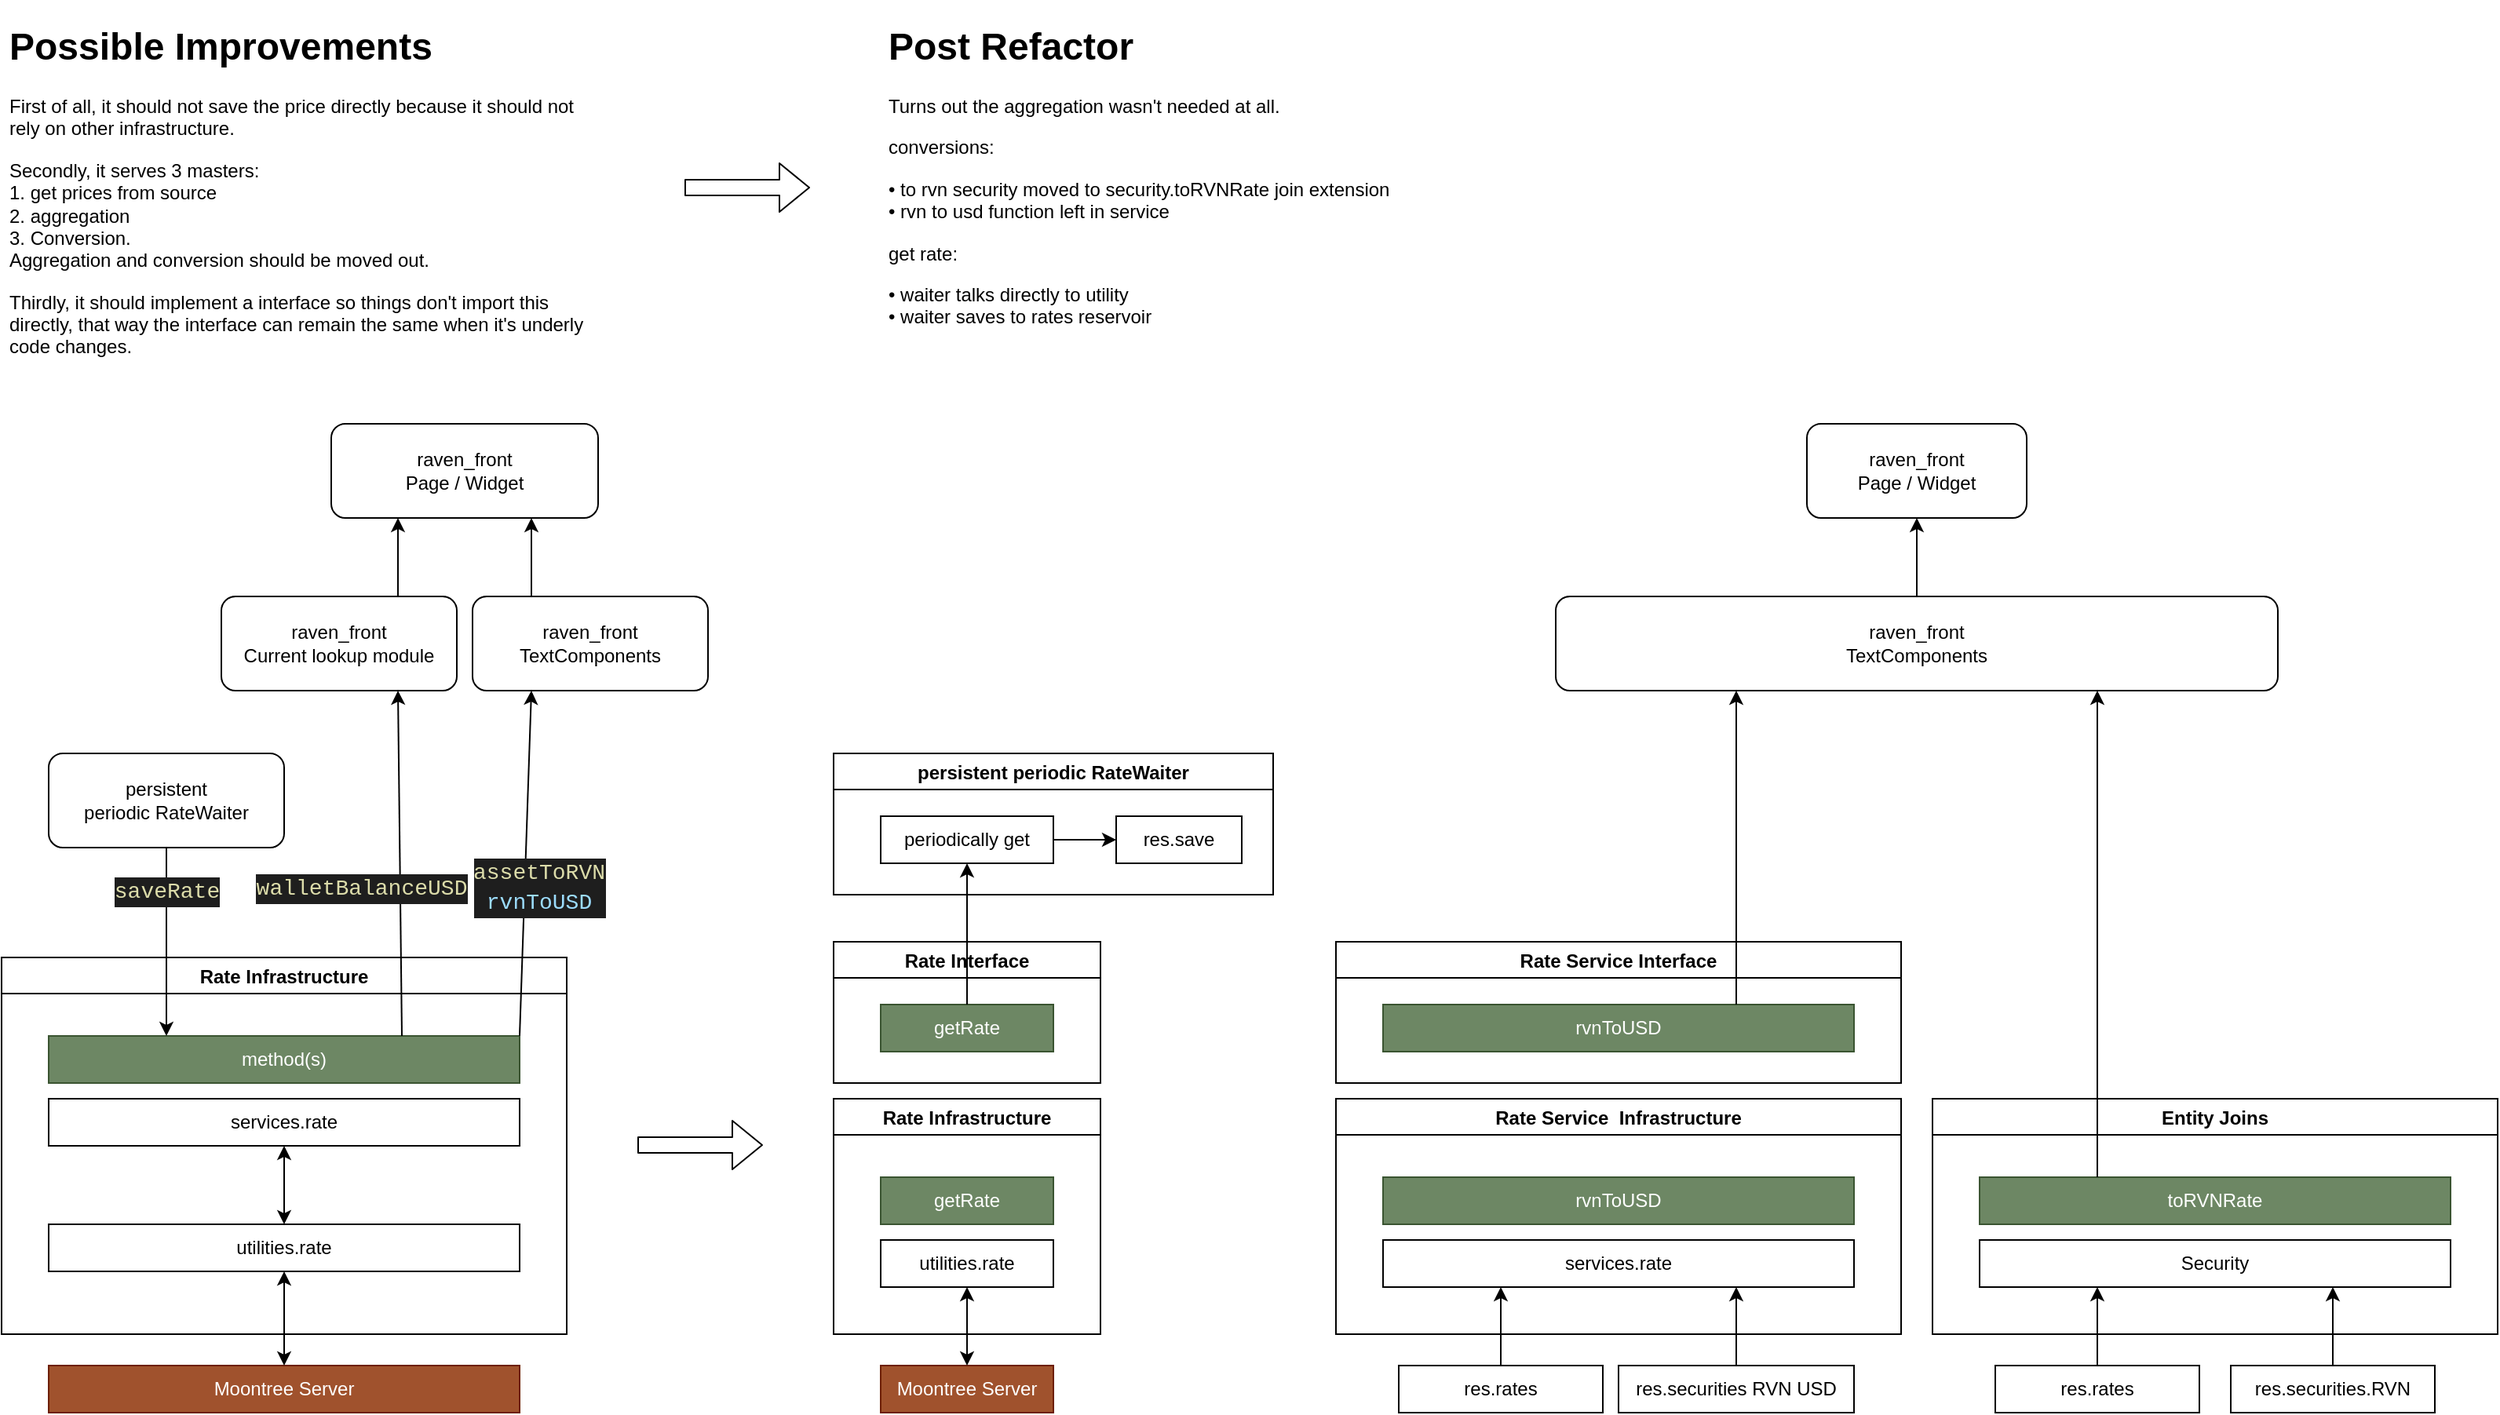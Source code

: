 <mxfile>
    <diagram id="gR0jCYZBGtHNL1Bc6hay" name="Page-1">
        <mxGraphModel dx="-145" dy="472" grid="0" gridSize="10" guides="1" tooltips="1" connect="1" arrows="1" fold="1" page="1" pageScale="1" pageWidth="850" pageHeight="1100" math="0" shadow="0">
            <root>
                <mxCell id="0"/>
                <mxCell id="1" parent="0"/>
                <mxCell id="74" value="Rate Infrastructure" style="swimlane;" parent="1" vertex="1">
                    <mxGeometry x="1720" y="780" width="360" height="240" as="geometry"/>
                </mxCell>
                <mxCell id="75" value="method(s)" style="rounded=0;whiteSpace=wrap;html=1;fillColor=#6d8764;fontColor=#ffffff;strokeColor=#3A5431;" parent="74" vertex="1">
                    <mxGeometry x="30" y="50" width="300" height="30" as="geometry"/>
                </mxCell>
                <mxCell id="76" value="services.rate" style="rounded=0;whiteSpace=wrap;html=1;" parent="74" vertex="1">
                    <mxGeometry x="30" y="90" width="300" height="30" as="geometry"/>
                </mxCell>
                <mxCell id="78" style="edgeStyle=none;html=1;entryX=0.5;entryY=1;entryDx=0;entryDy=0;startArrow=classic;startFill=1;" parent="74" source="72" target="76" edge="1">
                    <mxGeometry relative="1" as="geometry"/>
                </mxCell>
                <mxCell id="72" value="utilities.rate" style="rounded=0;whiteSpace=wrap;html=1;" parent="74" vertex="1">
                    <mxGeometry x="30" y="170" width="300" height="30" as="geometry"/>
                </mxCell>
                <mxCell id="77" value="Moontree Server" style="rounded=0;whiteSpace=wrap;html=1;fillColor=#a0522d;fontColor=#ffffff;strokeColor=#6D1F00;" parent="1" vertex="1">
                    <mxGeometry x="1750" y="1040" width="300" height="30" as="geometry"/>
                </mxCell>
                <mxCell id="71" style="edgeStyle=none;html=1;startArrow=classic;startFill=1;" parent="1" source="72" target="77" edge="1">
                    <mxGeometry relative="1" as="geometry"/>
                </mxCell>
                <mxCell id="79" value="persistent&lt;br&gt;periodic RateWaiter" style="rounded=1;whiteSpace=wrap;html=1;" parent="1" vertex="1">
                    <mxGeometry x="1750" y="650" width="150" height="60" as="geometry"/>
                </mxCell>
                <mxCell id="80" style="edgeStyle=none;html=1;entryX=0.5;entryY=1;entryDx=0;entryDy=0;startArrow=classic;startFill=1;exitX=0.25;exitY=0;exitDx=0;exitDy=0;endArrow=none;endFill=0;" parent="1" source="75" target="79" edge="1">
                    <mxGeometry relative="1" as="geometry"/>
                </mxCell>
                <mxCell id="87" value="&lt;div style=&quot;color: rgb(212 , 212 , 212) ; background-color: rgb(30 , 30 , 30) ; font-family: &amp;#34;consolas&amp;#34; , &amp;#34;courier new&amp;#34; , monospace ; font-size: 14px ; line-height: 19px&quot;&gt;&lt;span style=&quot;color: #dcdcaa&quot;&gt;saveRate&lt;/span&gt;&lt;/div&gt;" style="edgeLabel;html=1;align=center;verticalAlign=middle;resizable=0;points=[];" vertex="1" connectable="0" parent="80">
                    <mxGeometry x="0.201" y="1" relative="1" as="geometry">
                        <mxPoint x="1" y="-20" as="offset"/>
                    </mxGeometry>
                </mxCell>
                <mxCell id="81" value="" style="shape=flexArrow;endArrow=classic;html=1;" edge="1" parent="1">
                    <mxGeometry width="50" height="50" relative="1" as="geometry">
                        <mxPoint x="2125" y="899.5" as="sourcePoint"/>
                        <mxPoint x="2205" y="899.5" as="targetPoint"/>
                    </mxGeometry>
                </mxCell>
                <mxCell id="99" style="edgeStyle=none;html=1;entryX=0.25;entryY=1;entryDx=0;entryDy=0;exitX=0.75;exitY=0;exitDx=0;exitDy=0;" edge="1" parent="1" source="82" target="97">
                    <mxGeometry relative="1" as="geometry"/>
                </mxCell>
                <mxCell id="82" value="raven_front&lt;br&gt;Current lookup module" style="rounded=1;whiteSpace=wrap;html=1;" vertex="1" parent="1">
                    <mxGeometry x="1860" y="550" width="150" height="60" as="geometry"/>
                </mxCell>
                <mxCell id="83" style="edgeStyle=none;html=1;exitX=0.75;exitY=0;exitDx=0;exitDy=0;entryX=0.75;entryY=1;entryDx=0;entryDy=0;" edge="1" parent="1" source="75" target="82">
                    <mxGeometry relative="1" as="geometry">
                        <mxPoint x="1975" y="610" as="targetPoint"/>
                    </mxGeometry>
                </mxCell>
                <mxCell id="84" value="&lt;div style=&quot;color: rgb(212 , 212 , 212) ; background-color: rgb(30 , 30 , 30) ; font-family: &amp;#34;consolas&amp;#34; , &amp;#34;courier new&amp;#34; , monospace ; font-size: 14px ; line-height: 19px&quot;&gt;&lt;span style=&quot;color: #dcdcaa&quot;&gt;walletBalanceUSD&lt;/span&gt;&lt;/div&gt;" style="edgeLabel;html=1;align=center;verticalAlign=middle;resizable=0;points=[];" vertex="1" connectable="0" parent="83">
                    <mxGeometry x="-0.147" relative="1" as="geometry">
                        <mxPoint x="-25" as="offset"/>
                    </mxGeometry>
                </mxCell>
                <mxCell id="88" style="edgeStyle=none;html=1;exitX=1;exitY=0;exitDx=0;exitDy=0;entryX=0.25;entryY=1;entryDx=0;entryDy=0;" edge="1" parent="1" source="75" target="91">
                    <mxGeometry relative="1" as="geometry">
                        <mxPoint x="2120" y="590" as="targetPoint"/>
                    </mxGeometry>
                </mxCell>
                <mxCell id="90" value="&lt;div style=&quot;color: rgb(212 , 212 , 212) ; background-color: rgb(30 , 30 , 30) ; font-family: &amp;#34;consolas&amp;#34; , &amp;#34;courier new&amp;#34; , monospace ; font-size: 14px ; line-height: 19px&quot;&gt;&lt;span style=&quot;color: rgb(220 , 220 , 170) ; font-family: &amp;#34;consolas&amp;#34; , &amp;#34;courier new&amp;#34; , monospace&quot;&gt;assetToRVN&lt;/span&gt;&lt;/div&gt;&lt;div style=&quot;color: rgb(212 , 212 , 212) ; background-color: rgb(30 , 30 , 30) ; font-family: &amp;#34;consolas&amp;#34; , &amp;#34;courier new&amp;#34; , monospace ; font-size: 14px ; line-height: 19px&quot;&gt;&lt;span style=&quot;color: rgb(156 , 220 , 254)&quot;&gt;rvnToUSD&lt;/span&gt;&lt;br&gt;&lt;/div&gt;" style="edgeLabel;html=1;align=center;verticalAlign=middle;resizable=0;points=[];" vertex="1" connectable="0" parent="88">
                    <mxGeometry x="-0.091" y="3" relative="1" as="geometry">
                        <mxPoint x="11" y="5" as="offset"/>
                    </mxGeometry>
                </mxCell>
                <mxCell id="98" style="edgeStyle=none;html=1;entryX=0.75;entryY=1;entryDx=0;entryDy=0;exitX=0.25;exitY=0;exitDx=0;exitDy=0;" edge="1" parent="1" source="91" target="97">
                    <mxGeometry relative="1" as="geometry"/>
                </mxCell>
                <mxCell id="91" value="raven_front&lt;br&gt;TextComponents" style="rounded=1;whiteSpace=wrap;html=1;" vertex="1" parent="1">
                    <mxGeometry x="2020" y="550" width="150" height="60" as="geometry"/>
                </mxCell>
                <mxCell id="97" value="raven_front&lt;br&gt;Page / Widget" style="rounded=1;whiteSpace=wrap;html=1;" vertex="1" parent="1">
                    <mxGeometry x="1930" y="440" width="170" height="60" as="geometry"/>
                </mxCell>
                <mxCell id="100" value="&lt;h1&gt;Possible Improvements&lt;/h1&gt;&lt;p&gt;First of all, it should not save the price directly because it should not rely on other infrastructure.&amp;nbsp;&lt;/p&gt;&lt;p&gt;&lt;span&gt;Secondly, it serves 3 masters: &lt;br&gt;1. get prices from source &lt;br&gt;2. aggregation &lt;br&gt;3. Conversion.&lt;br&gt;Aggregation and conversion should be moved out.&lt;/span&gt;&lt;br&gt;&lt;/p&gt;&lt;p&gt;Thirdly, it should implement a interface so things don't import this directly, that way the interface can remain the same when it's underly code changes.&lt;br&gt;&lt;/p&gt;" style="text;html=1;strokeColor=none;fillColor=none;spacing=5;spacingTop=-20;whiteSpace=wrap;overflow=hidden;rounded=0;" vertex="1" parent="1">
                    <mxGeometry x="1720" y="180" width="390" height="230" as="geometry"/>
                </mxCell>
                <mxCell id="101" value="Rate Infrastructure" style="swimlane;" vertex="1" parent="1">
                    <mxGeometry x="2250" y="870" width="170" height="150" as="geometry"/>
                </mxCell>
                <mxCell id="102" value="getRate" style="rounded=0;whiteSpace=wrap;html=1;fillColor=#6d8764;fontColor=#ffffff;strokeColor=#3A5431;" vertex="1" parent="101">
                    <mxGeometry x="30" y="50" width="110" height="30" as="geometry"/>
                </mxCell>
                <mxCell id="104" style="edgeStyle=none;html=1;entryX=0.5;entryY=1;entryDx=0;entryDy=0;startArrow=classic;startFill=1;" edge="1" parent="101" source="105">
                    <mxGeometry relative="1" as="geometry">
                        <mxPoint x="180" y="120" as="targetPoint"/>
                    </mxGeometry>
                </mxCell>
                <mxCell id="115" value="utilities.rate" style="rounded=0;whiteSpace=wrap;html=1;" vertex="1" parent="101">
                    <mxGeometry x="30" y="90" width="110" height="30" as="geometry"/>
                </mxCell>
                <mxCell id="106" value="Moontree Server" style="rounded=0;whiteSpace=wrap;html=1;fillColor=#a0522d;fontColor=#ffffff;strokeColor=#6D1F00;" vertex="1" parent="1">
                    <mxGeometry x="2280" y="1040" width="110" height="30" as="geometry"/>
                </mxCell>
                <mxCell id="107" style="edgeStyle=none;html=1;startArrow=classic;startFill=1;exitX=0.5;exitY=1;exitDx=0;exitDy=0;" edge="1" parent="1" source="115" target="106">
                    <mxGeometry relative="1" as="geometry">
                        <mxPoint x="2400" y="980" as="sourcePoint"/>
                    </mxGeometry>
                </mxCell>
                <mxCell id="108" value="Rate Service Interface" style="swimlane;" vertex="1" parent="1">
                    <mxGeometry x="2570" y="770" width="360" height="90" as="geometry"/>
                </mxCell>
                <mxCell id="109" value="rvnToUSD" style="rounded=0;whiteSpace=wrap;html=1;fillColor=#6d8764;fontColor=#ffffff;strokeColor=#3A5431;" vertex="1" parent="108">
                    <mxGeometry x="30" y="40" width="300" height="30" as="geometry"/>
                </mxCell>
                <mxCell id="121" value="persistent periodic RateWaiter" style="swimlane;" vertex="1" parent="1">
                    <mxGeometry x="2250" y="650" width="280" height="90" as="geometry"/>
                </mxCell>
                <mxCell id="123" style="edgeStyle=none;html=1;entryX=0.5;entryY=1;entryDx=0;entryDy=0;startArrow=classic;startFill=1;" edge="1" parent="121">
                    <mxGeometry relative="1" as="geometry">
                        <mxPoint x="180" y="120" as="targetPoint"/>
                    </mxGeometry>
                </mxCell>
                <mxCell id="119" value="res.save" style="rounded=0;whiteSpace=wrap;html=1;" vertex="1" parent="121">
                    <mxGeometry x="180" y="40" width="80" height="30" as="geometry"/>
                </mxCell>
                <mxCell id="126" style="edgeStyle=none;html=1;startArrow=none;startFill=0;endArrow=classic;endFill=1;" edge="1" parent="121" source="125" target="119">
                    <mxGeometry relative="1" as="geometry"/>
                </mxCell>
                <mxCell id="125" value="periodically get" style="rounded=0;whiteSpace=wrap;html=1;" vertex="1" parent="121">
                    <mxGeometry x="30" y="40" width="110" height="30" as="geometry"/>
                </mxCell>
                <mxCell id="161" style="edgeStyle=none;html=1;startArrow=none;startFill=0;endArrow=classic;endFill=1;" edge="1" parent="1" source="145" target="146">
                    <mxGeometry relative="1" as="geometry"/>
                </mxCell>
                <mxCell id="145" value="raven_front&lt;br&gt;TextComponents" style="rounded=1;whiteSpace=wrap;html=1;" vertex="1" parent="1">
                    <mxGeometry x="2710" y="550" width="460" height="60" as="geometry"/>
                </mxCell>
                <mxCell id="146" value="raven_front&lt;br&gt;Page / Widget" style="rounded=1;whiteSpace=wrap;html=1;" vertex="1" parent="1">
                    <mxGeometry x="2870" y="440" width="140" height="60" as="geometry"/>
                </mxCell>
                <mxCell id="147" value="Rate Service  Infrastructure" style="swimlane;" vertex="1" parent="1">
                    <mxGeometry x="2570" y="870" width="360" height="150" as="geometry"/>
                </mxCell>
                <mxCell id="148" value="rvnToUSD" style="rounded=0;whiteSpace=wrap;html=1;fillColor=#6d8764;fontColor=#ffffff;strokeColor=#3A5431;" vertex="1" parent="147">
                    <mxGeometry x="30" y="50" width="300" height="30" as="geometry"/>
                </mxCell>
                <mxCell id="149" value="services.rate" style="rounded=0;whiteSpace=wrap;html=1;" vertex="1" parent="147">
                    <mxGeometry x="30" y="90" width="300" height="30" as="geometry"/>
                </mxCell>
                <mxCell id="159" style="edgeStyle=none;html=1;entryX=0.25;entryY=1;entryDx=0;entryDy=0;exitX=0.75;exitY=0;exitDx=0;exitDy=0;" edge="1" parent="1" source="109" target="145">
                    <mxGeometry relative="1" as="geometry">
                        <mxPoint x="2907.5" y="610" as="targetPoint"/>
                        <mxPoint x="2900" y="700" as="sourcePoint"/>
                    </mxGeometry>
                </mxCell>
                <mxCell id="164" value="&lt;span&gt;res.securities RVN USD&lt;/span&gt;" style="rounded=0;whiteSpace=wrap;html=1;" vertex="1" parent="1">
                    <mxGeometry x="2750" y="1040" width="150" height="30" as="geometry"/>
                </mxCell>
                <mxCell id="162" value="res.rates" style="rounded=0;whiteSpace=wrap;html=1;" vertex="1" parent="1">
                    <mxGeometry x="2610" y="1040" width="130" height="30" as="geometry"/>
                </mxCell>
                <mxCell id="165" style="edgeStyle=none;html=1;entryX=0.75;entryY=1;entryDx=0;entryDy=0;startArrow=none;startFill=0;endArrow=classic;endFill=1;" edge="1" parent="1" source="164" target="149">
                    <mxGeometry relative="1" as="geometry"/>
                </mxCell>
                <mxCell id="163" style="edgeStyle=none;html=1;entryX=0.25;entryY=1;entryDx=0;entryDy=0;startArrow=none;startFill=0;endArrow=classic;endFill=1;" edge="1" parent="1" source="162" target="149">
                    <mxGeometry relative="1" as="geometry"/>
                </mxCell>
                <mxCell id="166" value="Rate Interface" style="swimlane;" vertex="1" parent="1">
                    <mxGeometry x="2250" y="770" width="170" height="90" as="geometry"/>
                </mxCell>
                <mxCell id="167" value="getRate" style="rounded=0;whiteSpace=wrap;html=1;fillColor=#6d8764;fontColor=#ffffff;strokeColor=#3A5431;" vertex="1" parent="166">
                    <mxGeometry x="30" y="40" width="110" height="30" as="geometry"/>
                </mxCell>
                <mxCell id="127" style="edgeStyle=none;html=1;entryX=0.5;entryY=1;entryDx=0;entryDy=0;startArrow=none;startFill=0;endArrow=classic;endFill=1;exitX=0.5;exitY=0;exitDx=0;exitDy=0;" edge="1" parent="1" source="167" target="125">
                    <mxGeometry relative="1" as="geometry"/>
                </mxCell>
                <mxCell id="170" value="Entity Joins" style="swimlane;" vertex="1" parent="1">
                    <mxGeometry x="2950" y="870" width="360" height="150" as="geometry"/>
                </mxCell>
                <mxCell id="171" value="toRVNRate" style="rounded=0;whiteSpace=wrap;html=1;fillColor=#6d8764;fontColor=#ffffff;strokeColor=#3A5431;" vertex="1" parent="170">
                    <mxGeometry x="30" y="50" width="300" height="30" as="geometry"/>
                </mxCell>
                <mxCell id="172" value="Security" style="rounded=0;whiteSpace=wrap;html=1;" vertex="1" parent="170">
                    <mxGeometry x="30" y="90" width="300" height="30" as="geometry"/>
                </mxCell>
                <mxCell id="173" value="res.securities.RVN" style="rounded=0;whiteSpace=wrap;html=1;" vertex="1" parent="1">
                    <mxGeometry x="3140" y="1040" width="130" height="30" as="geometry"/>
                </mxCell>
                <mxCell id="174" value="res.rates" style="rounded=0;whiteSpace=wrap;html=1;" vertex="1" parent="1">
                    <mxGeometry x="2990" y="1040" width="130" height="30" as="geometry"/>
                </mxCell>
                <mxCell id="175" style="edgeStyle=none;html=1;entryX=0.75;entryY=1;entryDx=0;entryDy=0;startArrow=none;startFill=0;endArrow=classic;endFill=1;" edge="1" parent="1" source="173" target="172">
                    <mxGeometry relative="1" as="geometry"/>
                </mxCell>
                <mxCell id="176" style="edgeStyle=none;html=1;entryX=0.25;entryY=1;entryDx=0;entryDy=0;startArrow=none;startFill=0;endArrow=classic;endFill=1;" edge="1" parent="1" source="174" target="172">
                    <mxGeometry relative="1" as="geometry"/>
                </mxCell>
                <mxCell id="181" style="edgeStyle=none;html=1;entryX=0.75;entryY=1;entryDx=0;entryDy=0;startArrow=none;startFill=0;endArrow=classic;endFill=1;exitX=0.25;exitY=0;exitDx=0;exitDy=0;" edge="1" parent="1" source="171" target="145">
                    <mxGeometry relative="1" as="geometry">
                        <mxPoint x="3055" y="610" as="targetPoint"/>
                    </mxGeometry>
                </mxCell>
                <mxCell id="182" value="&lt;h1&gt;Post Refactor&lt;/h1&gt;&lt;p&gt;&lt;span&gt;Turns out the aggregation wasn't needed at all.&lt;/span&gt;&lt;br&gt;&lt;/p&gt;&lt;p&gt;&lt;span&gt;conversions:&lt;/span&gt;&lt;/p&gt;&lt;p&gt;• to rvn security moved to security.toRVNRate join extension&lt;br&gt;•&amp;nbsp;&lt;span&gt;rvn to usd function left in service&lt;/span&gt;&lt;/p&gt;&lt;p&gt;&lt;span&gt;get rate:&lt;/span&gt;&lt;/p&gt;&lt;p&gt;&lt;span&gt;• waiter talks directly to utility&lt;br&gt;• waiter saves to rates reservoir&lt;/span&gt;&lt;/p&gt;" style="text;html=1;strokeColor=none;fillColor=none;spacing=5;spacingTop=-20;whiteSpace=wrap;overflow=hidden;rounded=0;" vertex="1" parent="1">
                    <mxGeometry x="2280" y="180" width="894" height="220" as="geometry"/>
                </mxCell>
                <mxCell id="183" value="" style="shape=flexArrow;endArrow=classic;html=1;" edge="1" parent="1">
                    <mxGeometry width="50" height="50" relative="1" as="geometry">
                        <mxPoint x="2155" y="289.5" as="sourcePoint"/>
                        <mxPoint x="2235" y="289.5" as="targetPoint"/>
                    </mxGeometry>
                </mxCell>
            </root>
        </mxGraphModel>
    </diagram>
</mxfile>